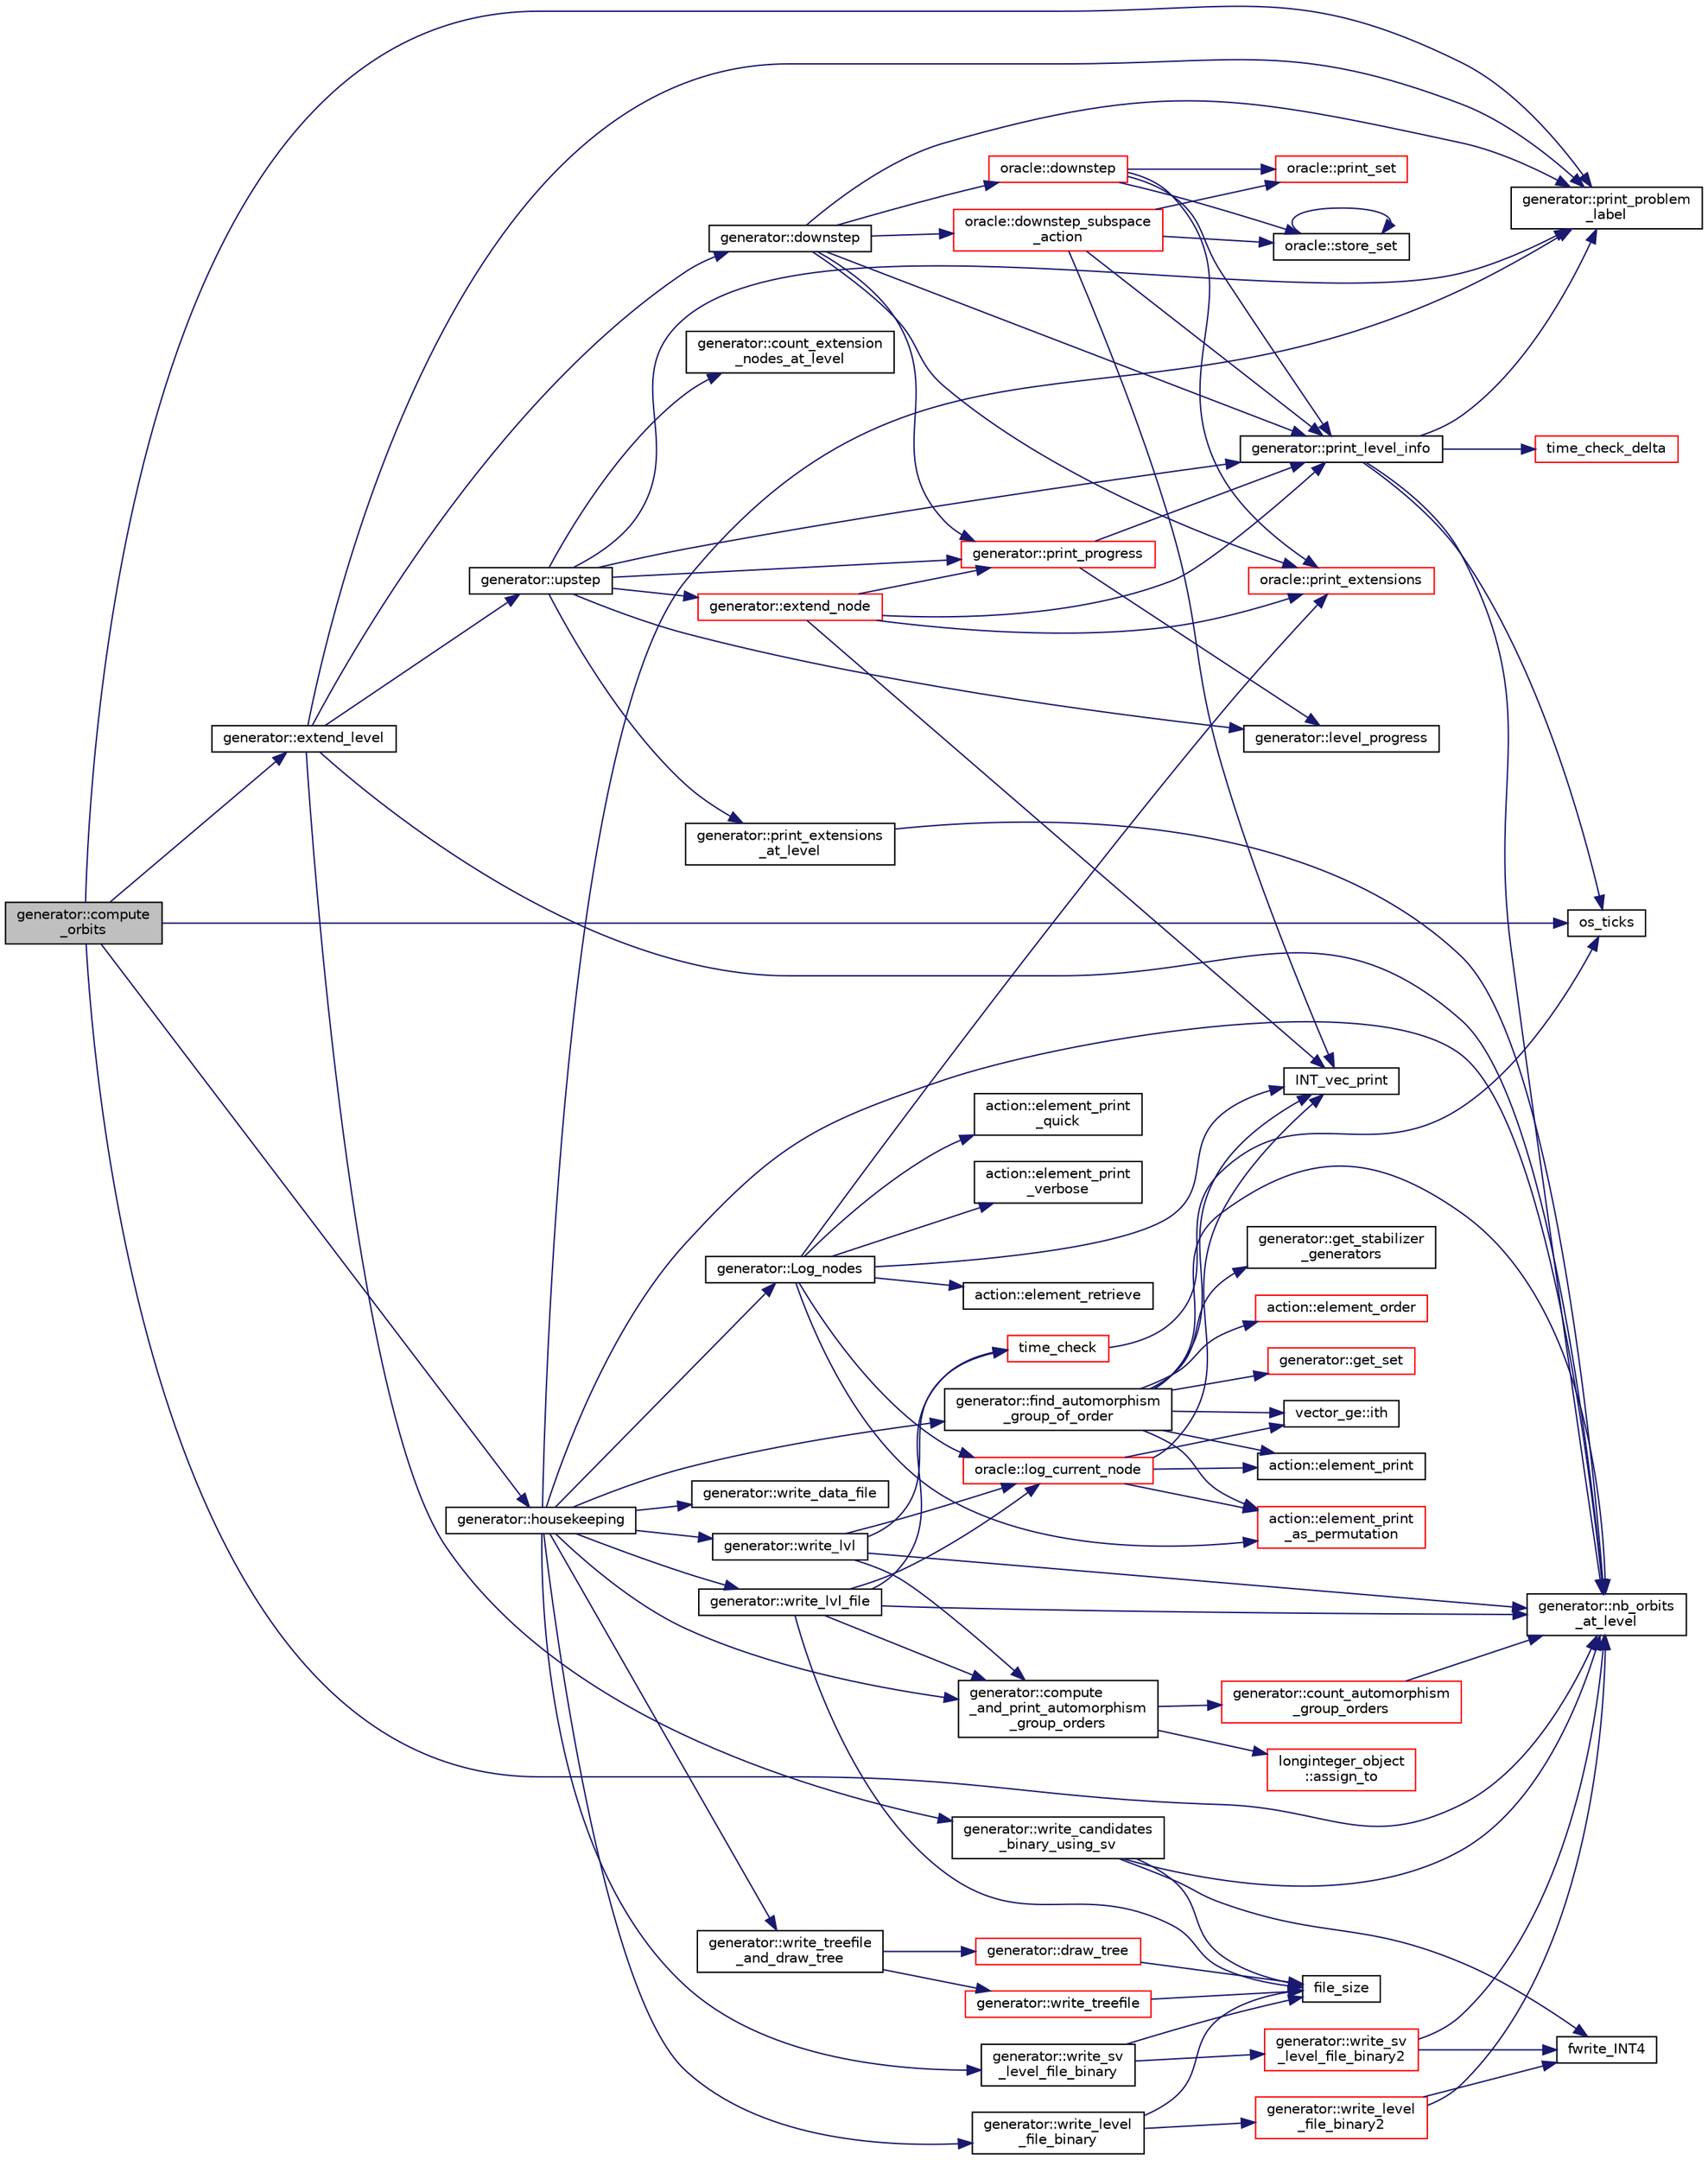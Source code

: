 digraph "generator::compute_orbits"
{
  edge [fontname="Helvetica",fontsize="10",labelfontname="Helvetica",labelfontsize="10"];
  node [fontname="Helvetica",fontsize="10",shape=record];
  rankdir="LR";
  Node441 [label="generator::compute\l_orbits",height=0.2,width=0.4,color="black", fillcolor="grey75", style="filled", fontcolor="black"];
  Node441 -> Node442 [color="midnightblue",fontsize="10",style="solid",fontname="Helvetica"];
  Node442 [label="generator::print_problem\l_label",height=0.2,width=0.4,color="black", fillcolor="white", style="filled",URL="$d7/d73/classgenerator.html#a06d3c064ba84ebe8db3537e6273f16c3"];
  Node441 -> Node443 [color="midnightblue",fontsize="10",style="solid",fontname="Helvetica"];
  Node443 [label="generator::extend_level",height=0.2,width=0.4,color="black", fillcolor="white", style="filled",URL="$d7/d73/classgenerator.html#a91b84d80ccec0cd2136bc221c30e0f8e"];
  Node443 -> Node442 [color="midnightblue",fontsize="10",style="solid",fontname="Helvetica"];
  Node443 -> Node444 [color="midnightblue",fontsize="10",style="solid",fontname="Helvetica"];
  Node444 [label="generator::nb_orbits\l_at_level",height=0.2,width=0.4,color="black", fillcolor="white", style="filled",URL="$d7/d73/classgenerator.html#a020f3d8378448310d044a4a24fadf301"];
  Node443 -> Node445 [color="midnightblue",fontsize="10",style="solid",fontname="Helvetica"];
  Node445 [label="generator::downstep",height=0.2,width=0.4,color="black", fillcolor="white", style="filled",URL="$d7/d73/classgenerator.html#ad90bc284af0b5f5beae960a0bd7a5b43"];
  Node445 -> Node442 [color="midnightblue",fontsize="10",style="solid",fontname="Helvetica"];
  Node445 -> Node446 [color="midnightblue",fontsize="10",style="solid",fontname="Helvetica"];
  Node446 [label="generator::print_level_info",height=0.2,width=0.4,color="black", fillcolor="white", style="filled",URL="$d7/d73/classgenerator.html#aeef1b9fe6115b67be42d7cb3206fddd2"];
  Node446 -> Node447 [color="midnightblue",fontsize="10",style="solid",fontname="Helvetica"];
  Node447 [label="os_ticks",height=0.2,width=0.4,color="black", fillcolor="white", style="filled",URL="$d5/db4/io__and__os_8h.html#a3da6d2b09e35d569adb7101dffcb5224"];
  Node446 -> Node448 [color="midnightblue",fontsize="10",style="solid",fontname="Helvetica"];
  Node448 [label="time_check_delta",height=0.2,width=0.4,color="red", fillcolor="white", style="filled",URL="$d9/d60/discreta_8h.html#a89a8565e34c7dcbb97180cd6af7454a1"];
  Node446 -> Node442 [color="midnightblue",fontsize="10",style="solid",fontname="Helvetica"];
  Node446 -> Node444 [color="midnightblue",fontsize="10",style="solid",fontname="Helvetica"];
  Node445 -> Node451 [color="midnightblue",fontsize="10",style="solid",fontname="Helvetica"];
  Node451 [label="oracle::downstep_subspace\l_action",height=0.2,width=0.4,color="red", fillcolor="white", style="filled",URL="$d7/da7/classoracle.html#a26f568b84b1ca2c24f619278ac88c407"];
  Node451 -> Node452 [color="midnightblue",fontsize="10",style="solid",fontname="Helvetica"];
  Node452 [label="oracle::store_set",height=0.2,width=0.4,color="black", fillcolor="white", style="filled",URL="$d7/da7/classoracle.html#abbf5fae543cb81c13c03282968faf9ad"];
  Node452 -> Node452 [color="midnightblue",fontsize="10",style="solid",fontname="Helvetica"];
  Node451 -> Node446 [color="midnightblue",fontsize="10",style="solid",fontname="Helvetica"];
  Node451 -> Node453 [color="midnightblue",fontsize="10",style="solid",fontname="Helvetica"];
  Node453 [label="oracle::print_set",height=0.2,width=0.4,color="red", fillcolor="white", style="filled",URL="$d7/da7/classoracle.html#ad61bc9aa21c6a21da3845c83450faedc"];
  Node451 -> Node469 [color="midnightblue",fontsize="10",style="solid",fontname="Helvetica"];
  Node469 [label="INT_vec_print",height=0.2,width=0.4,color="black", fillcolor="white", style="filled",URL="$df/dbf/sajeeb_8_c.html#a79a5901af0b47dd0d694109543c027fe"];
  Node445 -> Node1014 [color="midnightblue",fontsize="10",style="solid",fontname="Helvetica"];
  Node1014 [label="oracle::downstep",height=0.2,width=0.4,color="red", fillcolor="white", style="filled",URL="$d7/da7/classoracle.html#a4fbc6710b45e5af5c2fb5bc3aa6d3bb1"];
  Node1014 -> Node452 [color="midnightblue",fontsize="10",style="solid",fontname="Helvetica"];
  Node1014 -> Node446 [color="midnightblue",fontsize="10",style="solid",fontname="Helvetica"];
  Node1014 -> Node453 [color="midnightblue",fontsize="10",style="solid",fontname="Helvetica"];
  Node1014 -> Node1036 [color="midnightblue",fontsize="10",style="solid",fontname="Helvetica"];
  Node1036 [label="oracle::print_extensions",height=0.2,width=0.4,color="red", fillcolor="white", style="filled",URL="$d7/da7/classoracle.html#a6ea212ee0158a6c6146d54f79ba0e9f3"];
  Node445 -> Node1036 [color="midnightblue",fontsize="10",style="solid",fontname="Helvetica"];
  Node445 -> Node1048 [color="midnightblue",fontsize="10",style="solid",fontname="Helvetica"];
  Node1048 [label="generator::print_progress",height=0.2,width=0.4,color="red", fillcolor="white", style="filled",URL="$d7/d73/classgenerator.html#ab1bc556218cd131c802ed1e137ccc4ae"];
  Node1048 -> Node1049 [color="midnightblue",fontsize="10",style="solid",fontname="Helvetica"];
  Node1049 [label="generator::level_progress",height=0.2,width=0.4,color="black", fillcolor="white", style="filled",URL="$d7/d73/classgenerator.html#a8e49be9e3025fd11427847e34c77024a"];
  Node1048 -> Node446 [color="midnightblue",fontsize="10",style="solid",fontname="Helvetica"];
  Node443 -> Node1051 [color="midnightblue",fontsize="10",style="solid",fontname="Helvetica"];
  Node1051 [label="generator::write_candidates\l_binary_using_sv",height=0.2,width=0.4,color="black", fillcolor="white", style="filled",URL="$d7/d73/classgenerator.html#aef2d3e1048ee00437c56b95685aaff88"];
  Node1051 -> Node444 [color="midnightblue",fontsize="10",style="solid",fontname="Helvetica"];
  Node1051 -> Node1052 [color="midnightblue",fontsize="10",style="solid",fontname="Helvetica"];
  Node1052 [label="fwrite_INT4",height=0.2,width=0.4,color="black", fillcolor="white", style="filled",URL="$df/dbf/sajeeb_8_c.html#a2e1091b3187c01029a1a1453ce9e8639"];
  Node1051 -> Node1053 [color="midnightblue",fontsize="10",style="solid",fontname="Helvetica"];
  Node1053 [label="file_size",height=0.2,width=0.4,color="black", fillcolor="white", style="filled",URL="$df/dbf/sajeeb_8_c.html#a5c37cf5785204b6e9adf647dc14d0e50"];
  Node443 -> Node1054 [color="midnightblue",fontsize="10",style="solid",fontname="Helvetica"];
  Node1054 [label="generator::upstep",height=0.2,width=0.4,color="black", fillcolor="white", style="filled",URL="$d7/d73/classgenerator.html#ae0f2cebdabc821837f633656d7b0fdfe"];
  Node1054 -> Node442 [color="midnightblue",fontsize="10",style="solid",fontname="Helvetica"];
  Node1054 -> Node1055 [color="midnightblue",fontsize="10",style="solid",fontname="Helvetica"];
  Node1055 [label="generator::count_extension\l_nodes_at_level",height=0.2,width=0.4,color="black", fillcolor="white", style="filled",URL="$d7/d73/classgenerator.html#a51ae16bc53402495663479269fc0bee0"];
  Node1054 -> Node446 [color="midnightblue",fontsize="10",style="solid",fontname="Helvetica"];
  Node1054 -> Node1056 [color="midnightblue",fontsize="10",style="solid",fontname="Helvetica"];
  Node1056 [label="generator::print_extensions\l_at_level",height=0.2,width=0.4,color="black", fillcolor="white", style="filled",URL="$d7/d73/classgenerator.html#a9b6e2f8eb66092c233cffb0b08a2d7ba"];
  Node1056 -> Node444 [color="midnightblue",fontsize="10",style="solid",fontname="Helvetica"];
  Node1054 -> Node1057 [color="midnightblue",fontsize="10",style="solid",fontname="Helvetica"];
  Node1057 [label="generator::extend_node",height=0.2,width=0.4,color="red", fillcolor="white", style="filled",URL="$d7/d73/classgenerator.html#ac71fa071cf218f54cdd9306a541744ae"];
  Node1057 -> Node446 [color="midnightblue",fontsize="10",style="solid",fontname="Helvetica"];
  Node1057 -> Node469 [color="midnightblue",fontsize="10",style="solid",fontname="Helvetica"];
  Node1057 -> Node1036 [color="midnightblue",fontsize="10",style="solid",fontname="Helvetica"];
  Node1057 -> Node1048 [color="midnightblue",fontsize="10",style="solid",fontname="Helvetica"];
  Node1054 -> Node1049 [color="midnightblue",fontsize="10",style="solid",fontname="Helvetica"];
  Node1054 -> Node1048 [color="midnightblue",fontsize="10",style="solid",fontname="Helvetica"];
  Node441 -> Node1174 [color="midnightblue",fontsize="10",style="solid",fontname="Helvetica"];
  Node1174 [label="generator::housekeeping",height=0.2,width=0.4,color="black", fillcolor="white", style="filled",URL="$d7/d73/classgenerator.html#aaf2bd92e8f74eb9fbc3244a6dde6f78c"];
  Node1174 -> Node444 [color="midnightblue",fontsize="10",style="solid",fontname="Helvetica"];
  Node1174 -> Node442 [color="midnightblue",fontsize="10",style="solid",fontname="Helvetica"];
  Node1174 -> Node1175 [color="midnightblue",fontsize="10",style="solid",fontname="Helvetica"];
  Node1175 [label="generator::compute\l_and_print_automorphism\l_group_orders",height=0.2,width=0.4,color="black", fillcolor="white", style="filled",URL="$d7/d73/classgenerator.html#a97568500aaf76ce2d931cef80a25ee57"];
  Node1175 -> Node1176 [color="midnightblue",fontsize="10",style="solid",fontname="Helvetica"];
  Node1176 [label="generator::count_automorphism\l_group_orders",height=0.2,width=0.4,color="red", fillcolor="white", style="filled",URL="$d7/d73/classgenerator.html#a24c0a9c37f0b2f68c29a9981edce482c"];
  Node1176 -> Node444 [color="midnightblue",fontsize="10",style="solid",fontname="Helvetica"];
  Node1175 -> Node1179 [color="midnightblue",fontsize="10",style="solid",fontname="Helvetica"];
  Node1179 [label="longinteger_object\l::assign_to",height=0.2,width=0.4,color="red", fillcolor="white", style="filled",URL="$dd/d7e/classlonginteger__object.html#a891b9d0947bfce181245ab5cffe9482a"];
  Node1174 -> Node1180 [color="midnightblue",fontsize="10",style="solid",fontname="Helvetica"];
  Node1180 [label="generator::find_automorphism\l_group_of_order",height=0.2,width=0.4,color="black", fillcolor="white", style="filled",URL="$d7/d73/classgenerator.html#a0e1112dc17485a838afe04b4d011a0df"];
  Node1180 -> Node444 [color="midnightblue",fontsize="10",style="solid",fontname="Helvetica"];
  Node1180 -> Node1181 [color="midnightblue",fontsize="10",style="solid",fontname="Helvetica"];
  Node1181 [label="generator::get_set",height=0.2,width=0.4,color="red", fillcolor="white", style="filled",URL="$d7/d73/classgenerator.html#ad17922da9bcefd923c0b85b70bd7af67"];
  Node1180 -> Node469 [color="midnightblue",fontsize="10",style="solid",fontname="Helvetica"];
  Node1180 -> Node1182 [color="midnightblue",fontsize="10",style="solid",fontname="Helvetica"];
  Node1182 [label="generator::get_stabilizer\l_generators",height=0.2,width=0.4,color="black", fillcolor="white", style="filled",URL="$d7/d73/classgenerator.html#a744da633f741e1aa27701fe9d203d564"];
  Node1180 -> Node1183 [color="midnightblue",fontsize="10",style="solid",fontname="Helvetica"];
  Node1183 [label="action::element_order",height=0.2,width=0.4,color="red", fillcolor="white", style="filled",URL="$d2/d86/classaction.html#a50046bf5383ee5febe5a882677626d34"];
  Node1180 -> Node477 [color="midnightblue",fontsize="10",style="solid",fontname="Helvetica"];
  Node477 [label="vector_ge::ith",height=0.2,width=0.4,color="black", fillcolor="white", style="filled",URL="$d4/d6e/classvector__ge.html#a1ff002e8b746a9beb119d57dcd4a15ff"];
  Node1180 -> Node480 [color="midnightblue",fontsize="10",style="solid",fontname="Helvetica"];
  Node480 [label="action::element_print",height=0.2,width=0.4,color="black", fillcolor="white", style="filled",URL="$d2/d86/classaction.html#ae38c3ef3c1125213733d63c6fc3c40cd"];
  Node1180 -> Node840 [color="midnightblue",fontsize="10",style="solid",fontname="Helvetica"];
  Node840 [label="action::element_print\l_as_permutation",height=0.2,width=0.4,color="red", fillcolor="white", style="filled",URL="$d2/d86/classaction.html#a2975618a8203187b688a67c947150bb8"];
  Node1174 -> Node1185 [color="midnightblue",fontsize="10",style="solid",fontname="Helvetica"];
  Node1185 [label="generator::write_lvl",height=0.2,width=0.4,color="black", fillcolor="white", style="filled",URL="$d7/d73/classgenerator.html#a4427cbf38ba677033cea15f1ca62cce0"];
  Node1185 -> Node444 [color="midnightblue",fontsize="10",style="solid",fontname="Helvetica"];
  Node1185 -> Node1186 [color="midnightblue",fontsize="10",style="solid",fontname="Helvetica"];
  Node1186 [label="oracle::log_current_node",height=0.2,width=0.4,color="red", fillcolor="white", style="filled",URL="$d7/da7/classoracle.html#a51f9cd387e52812e9a67f4d9cfcca603"];
  Node1186 -> Node469 [color="midnightblue",fontsize="10",style="solid",fontname="Helvetica"];
  Node1186 -> Node480 [color="midnightblue",fontsize="10",style="solid",fontname="Helvetica"];
  Node1186 -> Node477 [color="midnightblue",fontsize="10",style="solid",fontname="Helvetica"];
  Node1186 -> Node840 [color="midnightblue",fontsize="10",style="solid",fontname="Helvetica"];
  Node1185 -> Node819 [color="midnightblue",fontsize="10",style="solid",fontname="Helvetica"];
  Node819 [label="time_check",height=0.2,width=0.4,color="red", fillcolor="white", style="filled",URL="$d9/d60/discreta_8h.html#a04d64356f0c7cb798e55daec998c527e"];
  Node819 -> Node447 [color="midnightblue",fontsize="10",style="solid",fontname="Helvetica"];
  Node1185 -> Node1175 [color="midnightblue",fontsize="10",style="solid",fontname="Helvetica"];
  Node1174 -> Node1192 [color="midnightblue",fontsize="10",style="solid",fontname="Helvetica"];
  Node1192 [label="generator::write_level\l_file_binary",height=0.2,width=0.4,color="black", fillcolor="white", style="filled",URL="$d7/d73/classgenerator.html#a68629f7faf4c4931f397761f1fdb1463"];
  Node1192 -> Node1193 [color="midnightblue",fontsize="10",style="solid",fontname="Helvetica"];
  Node1193 [label="generator::write_level\l_file_binary2",height=0.2,width=0.4,color="red", fillcolor="white", style="filled",URL="$d7/d73/classgenerator.html#ae37a4c0debe10a44f17db9fb618578ec"];
  Node1193 -> Node444 [color="midnightblue",fontsize="10",style="solid",fontname="Helvetica"];
  Node1193 -> Node1052 [color="midnightblue",fontsize="10",style="solid",fontname="Helvetica"];
  Node1192 -> Node1053 [color="midnightblue",fontsize="10",style="solid",fontname="Helvetica"];
  Node1174 -> Node1195 [color="midnightblue",fontsize="10",style="solid",fontname="Helvetica"];
  Node1195 [label="generator::write_sv\l_level_file_binary",height=0.2,width=0.4,color="black", fillcolor="white", style="filled",URL="$d7/d73/classgenerator.html#ae182254fd2172f14e69dabfd3c63ccdf"];
  Node1195 -> Node1196 [color="midnightblue",fontsize="10",style="solid",fontname="Helvetica"];
  Node1196 [label="generator::write_sv\l_level_file_binary2",height=0.2,width=0.4,color="red", fillcolor="white", style="filled",URL="$d7/d73/classgenerator.html#aee3610f6c181222f40c5ea0ad941ec2c"];
  Node1196 -> Node444 [color="midnightblue",fontsize="10",style="solid",fontname="Helvetica"];
  Node1196 -> Node1052 [color="midnightblue",fontsize="10",style="solid",fontname="Helvetica"];
  Node1195 -> Node1053 [color="midnightblue",fontsize="10",style="solid",fontname="Helvetica"];
  Node1174 -> Node1198 [color="midnightblue",fontsize="10",style="solid",fontname="Helvetica"];
  Node1198 [label="generator::write_lvl_file",height=0.2,width=0.4,color="black", fillcolor="white", style="filled",URL="$d7/d73/classgenerator.html#a3d343cf5a5831b03d1bda3d89b1dd935"];
  Node1198 -> Node444 [color="midnightblue",fontsize="10",style="solid",fontname="Helvetica"];
  Node1198 -> Node1186 [color="midnightblue",fontsize="10",style="solid",fontname="Helvetica"];
  Node1198 -> Node819 [color="midnightblue",fontsize="10",style="solid",fontname="Helvetica"];
  Node1198 -> Node1175 [color="midnightblue",fontsize="10",style="solid",fontname="Helvetica"];
  Node1198 -> Node1053 [color="midnightblue",fontsize="10",style="solid",fontname="Helvetica"];
  Node1174 -> Node1199 [color="midnightblue",fontsize="10",style="solid",fontname="Helvetica"];
  Node1199 [label="generator::write_data_file",height=0.2,width=0.4,color="black", fillcolor="white", style="filled",URL="$d7/d73/classgenerator.html#aa25b0081c8700b91500fd47e0424f4cb"];
  Node1174 -> Node1200 [color="midnightblue",fontsize="10",style="solid",fontname="Helvetica"];
  Node1200 [label="generator::Log_nodes",height=0.2,width=0.4,color="black", fillcolor="white", style="filled",URL="$d7/d73/classgenerator.html#ae9af20d24cee32bf11fe6cb9f9d8cfdf"];
  Node1200 -> Node1186 [color="midnightblue",fontsize="10",style="solid",fontname="Helvetica"];
  Node1200 -> Node476 [color="midnightblue",fontsize="10",style="solid",fontname="Helvetica"];
  Node476 [label="action::element_retrieve",height=0.2,width=0.4,color="black", fillcolor="white", style="filled",URL="$d2/d86/classaction.html#ad28f6f8810ffbad64c1490f78e51e2b1"];
  Node1200 -> Node532 [color="midnightblue",fontsize="10",style="solid",fontname="Helvetica"];
  Node532 [label="action::element_print\l_quick",height=0.2,width=0.4,color="black", fillcolor="white", style="filled",URL="$d2/d86/classaction.html#a4844680cf6750396f76494a28655265b"];
  Node1200 -> Node840 [color="midnightblue",fontsize="10",style="solid",fontname="Helvetica"];
  Node1200 -> Node469 [color="midnightblue",fontsize="10",style="solid",fontname="Helvetica"];
  Node1200 -> Node1036 [color="midnightblue",fontsize="10",style="solid",fontname="Helvetica"];
  Node1200 -> Node932 [color="midnightblue",fontsize="10",style="solid",fontname="Helvetica"];
  Node932 [label="action::element_print\l_verbose",height=0.2,width=0.4,color="black", fillcolor="white", style="filled",URL="$d2/d86/classaction.html#aa250fc6c8dbc621f4c3b298090bc110b"];
  Node1174 -> Node1201 [color="midnightblue",fontsize="10",style="solid",fontname="Helvetica"];
  Node1201 [label="generator::write_treefile\l_and_draw_tree",height=0.2,width=0.4,color="black", fillcolor="white", style="filled",URL="$d7/d73/classgenerator.html#a70c78f45dba413014287e8cde2f7d6b5"];
  Node1201 -> Node1202 [color="midnightblue",fontsize="10",style="solid",fontname="Helvetica"];
  Node1202 [label="generator::write_treefile",height=0.2,width=0.4,color="red", fillcolor="white", style="filled",URL="$d7/d73/classgenerator.html#a5c684cbe4faa75f676549200c475f5c3"];
  Node1202 -> Node1053 [color="midnightblue",fontsize="10",style="solid",fontname="Helvetica"];
  Node1201 -> Node1204 [color="midnightblue",fontsize="10",style="solid",fontname="Helvetica"];
  Node1204 [label="generator::draw_tree",height=0.2,width=0.4,color="red", fillcolor="white", style="filled",URL="$d7/d73/classgenerator.html#ae3d68e3de8f4a5decdaef2d8008cd4a6"];
  Node1204 -> Node1053 [color="midnightblue",fontsize="10",style="solid",fontname="Helvetica"];
  Node441 -> Node447 [color="midnightblue",fontsize="10",style="solid",fontname="Helvetica"];
  Node441 -> Node444 [color="midnightblue",fontsize="10",style="solid",fontname="Helvetica"];
}
